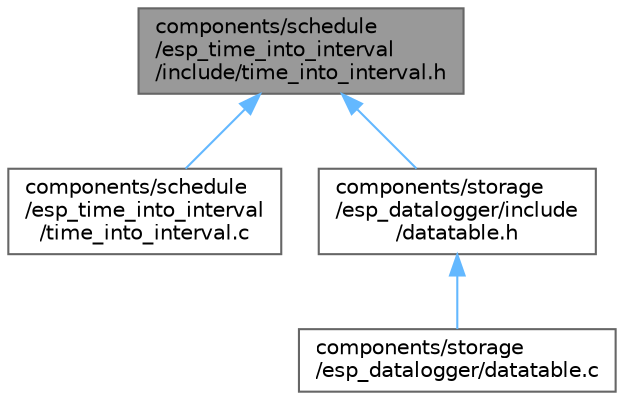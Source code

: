 digraph "components/schedule/esp_time_into_interval/include/time_into_interval.h"
{
 // LATEX_PDF_SIZE
  bgcolor="transparent";
  edge [fontname=Helvetica,fontsize=10,labelfontname=Helvetica,labelfontsize=10];
  node [fontname=Helvetica,fontsize=10,shape=box,height=0.2,width=0.4];
  Node1 [id="Node000001",label="components/schedule\l/esp_time_into_interval\l/include/time_into_interval.h",height=0.2,width=0.4,color="gray40", fillcolor="grey60", style="filled", fontcolor="black",tooltip=" "];
  Node1 -> Node2 [id="edge1_Node000001_Node000002",dir="back",color="steelblue1",style="solid",tooltip=" "];
  Node2 [id="Node000002",label="components/schedule\l/esp_time_into_interval\l/time_into_interval.c",height=0.2,width=0.4,color="grey40", fillcolor="white", style="filled",URL="$time__into__interval_8c.html",tooltip=" "];
  Node1 -> Node3 [id="edge2_Node000001_Node000003",dir="back",color="steelblue1",style="solid",tooltip=" "];
  Node3 [id="Node000003",label="components/storage\l/esp_datalogger/include\l/datatable.h",height=0.2,width=0.4,color="grey40", fillcolor="white", style="filled",URL="$datatable_8h.html",tooltip=" "];
  Node3 -> Node4 [id="edge3_Node000003_Node000004",dir="back",color="steelblue1",style="solid",tooltip=" "];
  Node4 [id="Node000004",label="components/storage\l/esp_datalogger/datatable.c",height=0.2,width=0.4,color="grey40", fillcolor="white", style="filled",URL="$datatable_8c.html",tooltip=" "];
}
